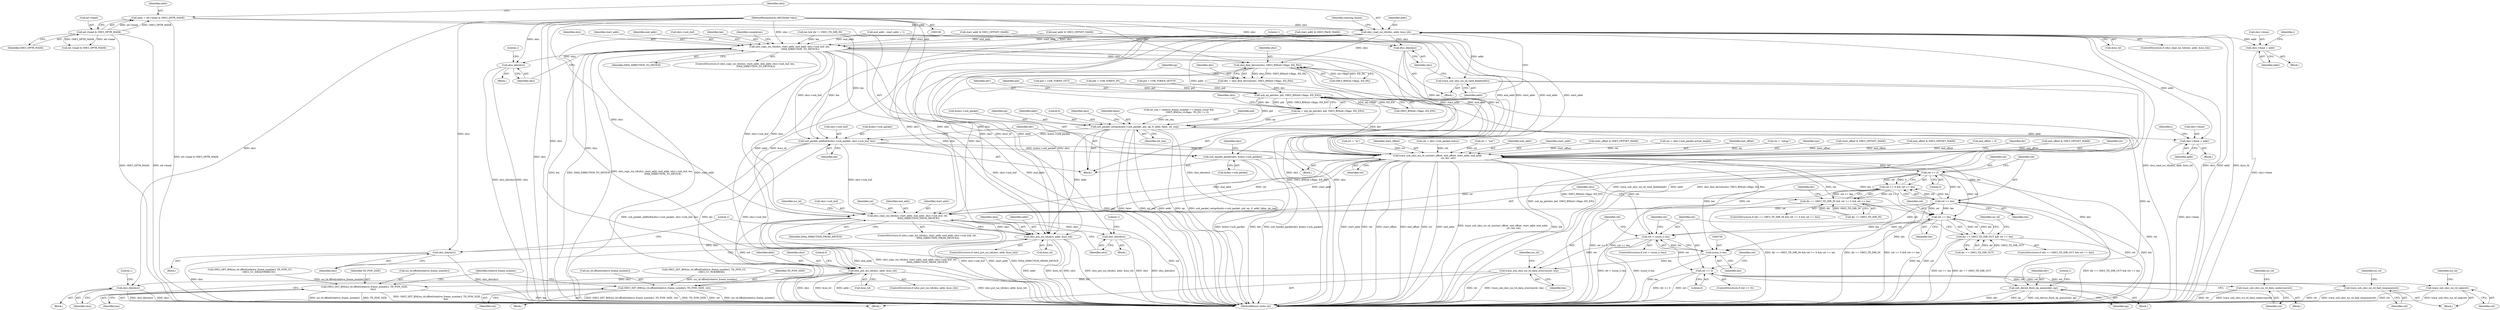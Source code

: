 digraph "0_qemu_26f670a244982335cc08943fb1ec099a2c81e42d@API" {
"1000146" [label="(Call,ohci_read_iso_td(ohci, addr, &iso_td))"];
"1000107" [label="(MethodParameterIn,OHCIState *ohci)"];
"1000138" [label="(Call,addr = ed->head & OHCI_DPTR_MASK)"];
"1000140" [label="(Call,ed->head & OHCI_DPTR_MASK)"];
"1000152" [label="(Call,trace_usb_ohci_iso_td_read_failed(addr))"];
"1000154" [label="(Call,ohci_die(ohci))"];
"1000294" [label="(Call,ohci->done = addr)"];
"1000318" [label="(Call,ohci_put_iso_td(ohci, addr, &iso_td))"];
"1000324" [label="(Call,ohci_die(ohci))"];
"1000559" [label="(Call,ohci_copy_iso_td(ohci, start_addr, end_addr, ohci->usb_buf, len,\n                             DMA_DIRECTION_TO_DEVICE))"];
"1000569" [label="(Call,ohci_die(ohci))"];
"1000593" [label="(Call,ohci_find_device(ohci, OHCI_BM(ed->flags, ED_FA)))"];
"1000591" [label="(Call,dev = ohci_find_device(ohci, OHCI_BM(ed->flags, ED_FA)))"];
"1000602" [label="(Call,usb_ep_get(dev, pid, OHCI_BM(ed->flags, ED_EN)))"];
"1000600" [label="(Call,ep = usb_ep_get(dev, pid, OHCI_BM(ed->flags, ED_EN)))"];
"1000610" [label="(Call,usb_packet_setup(&ohci->usb_packet, pid, ep, 0, addr, false, int_req))"];
"1000621" [label="(Call,usb_packet_addbuf(&ohci->usb_packet, ohci->usb_buf, len))"];
"1000630" [label="(Call,usb_handle_packet(dev, &ohci->usb_packet))"];
"1000645" [label="(Call,usb_device_flush_ep_queue(dev, ep))"];
"1000675" [label="(Call,trace_usb_ohci_iso_td_so(start_offset, end_offset, start_addr, end_addr,\n                             str, len, ret))"];
"1000689" [label="(Call,ret >= 0)"];
"1000688" [label="(Call,ret >= 0 && ret <= len)"];
"1000684" [label="(Call,dir == OHCI_TD_DIR_IN && ret >= 0 && ret <= len)"];
"1000692" [label="(Call,ret <= len)"];
"1000697" [label="(Call,ohci_copy_iso_td(ohci, start_addr, end_addr, ohci->usb_buf, ret,\n                             DMA_DIRECTION_FROM_DEVICE))"];
"1000707" [label="(Call,ohci_die(ohci))"];
"1000719" [label="(Call,OHCI_SET_BM(iso_td.offset[relative_frame_number], TD_PSW_SIZE, ret))"];
"1000910" [label="(Call,ohci_put_iso_td(ohci, addr, &iso_td))"];
"1000916" [label="(Call,ohci_die(ohci))"];
"1000733" [label="(Call,ret == len)"];
"1000729" [label="(Call,dir == OHCI_TD_DIR_OUT && ret == len)"];
"1000756" [label="(Call,ret > (ssize_t) len)"];
"1000762" [label="(Call,trace_usb_ohci_iso_td_data_overrun(ret, len))"];
"1000773" [label="(Call,OHCI_SET_BM(iso_td.offset[relative_frame_number], TD_PSW_SIZE,\n                        len))"];
"1000783" [label="(Call,ret >= 0)"];
"1000787" [label="(Call,trace_usb_ohci_iso_td_data_underrun(ret))"];
"1000823" [label="(Call,trace_usb_ohci_iso_td_nak(ret))"];
"1000843" [label="(Call,trace_usb_ohci_iso_td_bad_response(ret))"];
"1000758" [label="(Call,(ssize_t) len)"];
"1000886" [label="(Call,ohci->done = addr)"];
"1000694" [label="(Identifier,len)"];
"1000704" [label="(Identifier,ret)"];
"1000773" [label="(Call,OHCI_SET_BM(iso_td.offset[relative_frame_number], TD_PSW_SIZE,\n                        len))"];
"1000913" [label="(Call,&iso_td)"];
"1000858" [label="(Block,)"];
"1000705" [label="(Identifier,DMA_DIRECTION_FROM_DEVICE)"];
"1000856" [label="(Identifier,relative_frame_number)"];
"1000631" [label="(Identifier,dev)"];
"1000325" [label="(Identifier,ohci)"];
"1000524" [label="(Call,start_addr & OHCI_PAGE_MASK)"];
"1000298" [label="(Identifier,addr)"];
"1000646" [label="(Identifier,dev)"];
"1000756" [label="(Call,ret > (ssize_t) len)"];
"1000630" [label="(Call,usb_handle_packet(dev, &ohci->usb_packet))"];
"1000615" [label="(Identifier,pid)"];
"1000729" [label="(Call,dir == OHCI_TD_DIR_OUT && ret == len)"];
"1000578" [label="(Call,int_req = relative_frame_number == frame_count &&\n                       OHCI_BM(iso_td.flags, TD_DI) == 0)"];
"1000263" [label="(Block,)"];
"1000324" [label="(Call,ohci_die(ohci))"];
"1000611" [label="(Call,&ohci->usb_packet)"];
"1000911" [label="(Identifier,ohci)"];
"1000678" [label="(Identifier,start_addr)"];
"1000155" [label="(Identifier,ohci)"];
"1000758" [label="(Call,(ssize_t) len)"];
"1000734" [label="(Identifier,ret)"];
"1000645" [label="(Call,usb_device_flush_ep_queue(dev, ep))"];
"1000757" [label="(Identifier,ret)"];
"1000916" [label="(Call,ohci_die(ohci))"];
"1000755" [label="(ControlStructure,if (ret > (ssize_t) len))"];
"1000575" [label="(Identifier,completion)"];
"1000786" [label="(Block,)"];
"1000458" [label="(Call,start_offset & OHCI_OFFSET_MASK)"];
"1000659" [label="(Call,ret = ohci->usb_packet.actual_length)"];
"1000107" [label="(MethodParameterIn,OHCIState *ohci)"];
"1000677" [label="(Identifier,end_offset)"];
"1000700" [label="(Identifier,end_addr)"];
"1000697" [label="(Call,ohci_copy_iso_td(ohci, start_addr, end_addr, ohci->usb_buf, ret,\n                             DMA_DIRECTION_FROM_DEVICE))"];
"1000138" [label="(Call,addr = ed->head & OHCI_DPTR_MASK)"];
"1000787" [label="(Call,trace_usb_ohci_iso_td_data_underrun(ret))"];
"1000761" [label="(Block,)"];
"1000843" [label="(Call,trace_usb_ohci_iso_td_bad_response(ret))"];
"1000148" [label="(Identifier,addr)"];
"1000154" [label="(Call,ohci_die(ohci))"];
"1000567" [label="(Identifier,DMA_DIRECTION_TO_DEVICE)"];
"1000601" [label="(Identifier,ep)"];
"1000151" [label="(Block,)"];
"1000912" [label="(Identifier,addr)"];
"1000357" [label="(Call,str = \"setup\")"];
"1000604" [label="(Identifier,pid)"];
"1000788" [label="(Identifier,ret)"];
"1000675" [label="(Call,trace_usb_ohci_iso_td_so(start_offset, end_offset, start_addr, end_addr,\n                             str, len, ret))"];
"1000725" [label="(Identifier,TD_PSW_SIZE)"];
"1000690" [label="(Identifier,ret)"];
"1000149" [label="(Call,&iso_td)"];
"1000534" [label="(Call,end_addr & OHCI_OFFSET_MASK)"];
"1000691" [label="(Literal,0)"];
"1000801" [label="(Block,)"];
"1000731" [label="(Identifier,dir)"];
"1000699" [label="(Identifier,start_addr)"];
"1000784" [label="(Identifier,ret)"];
"1000760" [label="(Identifier,len)"];
"1000317" [label="(ControlStructure,if (ohci_put_iso_td(ohci, addr, &iso_td)))"];
"1000559" [label="(Call,ohci_copy_iso_td(ohci, start_addr, end_addr, ohci->usb_buf, len,\n                             DMA_DIRECTION_TO_DEVICE))"];
"1000720" [label="(Call,iso_td.offset[relative_frame_number])"];
"1000294" [label="(Call,ohci->done = addr)"];
"1000696" [label="(ControlStructure,if (ohci_copy_iso_td(ohci, start_addr, end_addr, ohci->usb_buf, ret,\n                             DMA_DIRECTION_FROM_DEVICE)))"];
"1000681" [label="(Identifier,len)"];
"1000768" [label="(Identifier,iso_td)"];
"1000568" [label="(Block,)"];
"1000728" [label="(ControlStructure,if (dir == OHCI_TD_DIR_OUT && ret == len))"];
"1000689" [label="(Call,ret >= 0)"];
"1000110" [label="(Block,)"];
"1000352" [label="(Call,pid = USB_TOKEN_OUT)"];
"1000471" [label="(Call,start_offset & OHCI_OFFSET_MASK)"];
"1000499" [label="(Call,end_offset & OHCI_OFFSET_MASK)"];
"1000133" [label="(Call,end_offset = 0)"];
"1000823" [label="(Call,trace_usb_ohci_iso_td_nak(ret))"];
"1000318" [label="(Call,ohci_put_iso_td(ohci, addr, &iso_td))"];
"1000626" [label="(Call,ohci->usb_buf)"];
"1000714" [label="(Identifier,iso_td)"];
"1000649" [label="(Literal,1)"];
"1000726" [label="(Identifier,ret)"];
"1000890" [label="(Identifier,addr)"];
"1000686" [label="(Identifier,dir)"];
"1000774" [label="(Call,iso_td.offset[relative_frame_number])"];
"1000682" [label="(Identifier,ret)"];
"1000572" [label="(Literal,1)"];
"1000684" [label="(Call,dir == OHCI_TD_DIR_IN && ret >= 0 && ret <= len)"];
"1000688" [label="(Call,ret >= 0 && ret <= len)"];
"1000594" [label="(Identifier,ohci)"];
"1000512" [label="(Call,end_offset & OHCI_OFFSET_MASK)"];
"1000698" [label="(Identifier,ohci)"];
"1000552" [label="(Call,len && dir != OHCI_TD_DIR_IN)"];
"1000323" [label="(Block,)"];
"1000719" [label="(Call,OHCI_SET_BM(iso_td.offset[relative_frame_number], TD_PSW_SIZE, ret))"];
"1000295" [label="(Call,ohci->done)"];
"1000683" [label="(ControlStructure,if (dir == OHCI_TD_DIR_IN && ret >= 0 && ret <= len))"];
"1000707" [label="(Call,ohci_die(ohci))"];
"1000300" [label="(Identifier,i)"];
"1000701" [label="(Call,ohci->usb_buf)"];
"1000320" [label="(Identifier,addr)"];
"1000591" [label="(Call,dev = ohci_find_device(ohci, OHCI_BM(ed->flags, ED_FA)))"];
"1000692" [label="(Call,ret <= len)"];
"1000159" [label="(Identifier,starting_frame)"];
"1000558" [label="(ControlStructure,if (ohci_copy_iso_td(ohci, start_addr, end_addr, ohci->usb_buf, len,\n                             DMA_DIRECTION_TO_DEVICE)))"];
"1000605" [label="(Call,OHCI_BM(ed->flags, ED_EN))"];
"1000616" [label="(Identifier,ep)"];
"1000629" [label="(Identifier,len)"];
"1000824" [label="(Identifier,ret)"];
"1000618" [label="(Identifier,addr)"];
"1000576" [label="(Block,)"];
"1000144" [label="(Identifier,OHCI_DPTR_MASK)"];
"1000710" [label="(Literal,1)"];
"1000735" [label="(Identifier,len)"];
"1000147" [label="(Identifier,ohci)"];
"1000141" [label="(Call,ed->head)"];
"1000595" [label="(Call,OHCI_BM(ed->flags, ED_FA))"];
"1000617" [label="(Literal,0)"];
"1000539" [label="(Call,start_addr & OHCI_OFFSET_MASK)"];
"1000569" [label="(Call,ohci_die(ohci))"];
"1000740" [label="(Identifier,iso_td)"];
"1000560" [label="(Identifier,ohci)"];
"1000344" [label="(Call,pid = USB_TOKEN_IN)"];
"1000152" [label="(Call,trace_usb_ohci_iso_td_read_failed(addr))"];
"1000319" [label="(Identifier,ohci)"];
"1000327" [label="(Literal,1)"];
"1000592" [label="(Identifier,dev)"];
"1000792" [label="(Identifier,iso_td)"];
"1000610" [label="(Call,usb_packet_setup(&ohci->usb_packet, pid, ep, 0, addr, false, int_req))"];
"1000765" [label="(Call,OHCI_SET_BM(iso_td.offset[relative_frame_number], TD_PSW_CC,\n                        OHCI_CC_DATAOVERRUN))"];
"1000848" [label="(Identifier,iso_td)"];
"1000733" [label="(Call,ret == len)"];
"1000561" [label="(Identifier,start_addr)"];
"1000360" [label="(Call,pid = USB_TOKEN_SETUP)"];
"1000644" [label="(Block,)"];
"1000708" [label="(Identifier,ohci)"];
"1000782" [label="(ControlStructure,if (ret >= 0))"];
"1000140" [label="(Call,ed->head & OHCI_DPTR_MASK)"];
"1000153" [label="(Identifier,addr)"];
"1000624" [label="(Identifier,ohci)"];
"1000622" [label="(Call,&ohci->usb_packet)"];
"1000145" [label="(ControlStructure,if (ohci_read_iso_td(ohci, addr, &iso_td)))"];
"1000762" [label="(Call,trace_usb_ohci_iso_td_data_overrun(ret, len))"];
"1000711" [label="(Call,OHCI_SET_BM(iso_td.offset[relative_frame_number], TD_PSW_CC,\n                    OHCI_CC_NOERROR))"];
"1000603" [label="(Identifier,dev)"];
"1000680" [label="(Identifier,str)"];
"1000341" [label="(Call,str = \"in\")"];
"1000886" [label="(Call,ohci->done = addr)"];
"1000676" [label="(Identifier,start_offset)"];
"1000685" [label="(Call,dir == OHCI_TD_DIR_IN)"];
"1000139" [label="(Identifier,addr)"];
"1000321" [label="(Call,&iso_td)"];
"1000562" [label="(Identifier,end_addr)"];
"1000764" [label="(Identifier,len)"];
"1000668" [label="(Call,ret = ohci->usb_packet.status)"];
"1000693" [label="(Identifier,ret)"];
"1000915" [label="(Block,)"];
"1000563" [label="(Call,ohci->usb_buf)"];
"1000349" [label="(Call,str = \"out\")"];
"1000546" [label="(Call,end_addr - start_addr + 1)"];
"1000619" [label="(Identifier,false)"];
"1000695" [label="(Block,)"];
"1000919" [label="(Literal,1)"];
"1000613" [label="(Identifier,ohci)"];
"1000910" [label="(Call,ohci_put_iso_td(ohci, addr, &iso_td))"];
"1000800" [label="(Identifier,ret)"];
"1000706" [label="(Block,)"];
"1000730" [label="(Call,dir == OHCI_TD_DIR_OUT)"];
"1000157" [label="(Literal,1)"];
"1000180" [label="(Call,ed->head & OHCI_DPTR_MASK)"];
"1000780" [label="(Identifier,len)"];
"1000887" [label="(Call,ohci->done)"];
"1000566" [label="(Identifier,len)"];
"1000917" [label="(Identifier,ohci)"];
"1000620" [label="(Identifier,int_req)"];
"1000602" [label="(Call,usb_ep_get(dev, pid, OHCI_BM(ed->flags, ED_EN)))"];
"1000593" [label="(Call,ohci_find_device(ohci, OHCI_BM(ed->flags, ED_FA)))"];
"1000785" [label="(Literal,0)"];
"1000570" [label="(Identifier,ohci)"];
"1000763" [label="(Identifier,ret)"];
"1000779" [label="(Identifier,TD_PSW_SIZE)"];
"1000844" [label="(Identifier,ret)"];
"1000632" [label="(Call,&ohci->usb_packet)"];
"1000920" [label="(MethodReturn,static int)"];
"1000621" [label="(Call,usb_packet_addbuf(&ohci->usb_packet, ohci->usb_buf, len))"];
"1000892" [label="(Identifier,i)"];
"1000647" [label="(Identifier,ep)"];
"1000783" [label="(Call,ret >= 0)"];
"1000329" [label="(Literal,0)"];
"1000909" [label="(ControlStructure,if (ohci_put_iso_td(ohci, addr, &iso_td)))"];
"1000828" [label="(Identifier,iso_td)"];
"1000640" [label="(Identifier,ohci)"];
"1000146" [label="(Call,ohci_read_iso_td(ohci, addr, &iso_td))"];
"1000600" [label="(Call,ep = usb_ep_get(dev, pid, OHCI_BM(ed->flags, ED_EN)))"];
"1000679" [label="(Identifier,end_addr)"];
"1000146" -> "1000145"  [label="AST: "];
"1000146" -> "1000149"  [label="CFG: "];
"1000147" -> "1000146"  [label="AST: "];
"1000148" -> "1000146"  [label="AST: "];
"1000149" -> "1000146"  [label="AST: "];
"1000153" -> "1000146"  [label="CFG: "];
"1000159" -> "1000146"  [label="CFG: "];
"1000146" -> "1000920"  [label="DDG: addr"];
"1000146" -> "1000920"  [label="DDG: &iso_td"];
"1000146" -> "1000920"  [label="DDG: ohci_read_iso_td(ohci, addr, &iso_td)"];
"1000146" -> "1000920"  [label="DDG: ohci"];
"1000107" -> "1000146"  [label="DDG: ohci"];
"1000138" -> "1000146"  [label="DDG: addr"];
"1000146" -> "1000152"  [label="DDG: addr"];
"1000146" -> "1000154"  [label="DDG: ohci"];
"1000146" -> "1000294"  [label="DDG: addr"];
"1000146" -> "1000318"  [label="DDG: ohci"];
"1000146" -> "1000318"  [label="DDG: addr"];
"1000146" -> "1000318"  [label="DDG: &iso_td"];
"1000146" -> "1000559"  [label="DDG: ohci"];
"1000146" -> "1000593"  [label="DDG: ohci"];
"1000146" -> "1000610"  [label="DDG: addr"];
"1000146" -> "1000697"  [label="DDG: ohci"];
"1000146" -> "1000886"  [label="DDG: addr"];
"1000146" -> "1000910"  [label="DDG: ohci"];
"1000146" -> "1000910"  [label="DDG: addr"];
"1000146" -> "1000910"  [label="DDG: &iso_td"];
"1000107" -> "1000106"  [label="AST: "];
"1000107" -> "1000920"  [label="DDG: ohci"];
"1000107" -> "1000154"  [label="DDG: ohci"];
"1000107" -> "1000318"  [label="DDG: ohci"];
"1000107" -> "1000324"  [label="DDG: ohci"];
"1000107" -> "1000559"  [label="DDG: ohci"];
"1000107" -> "1000569"  [label="DDG: ohci"];
"1000107" -> "1000593"  [label="DDG: ohci"];
"1000107" -> "1000697"  [label="DDG: ohci"];
"1000107" -> "1000707"  [label="DDG: ohci"];
"1000107" -> "1000910"  [label="DDG: ohci"];
"1000107" -> "1000916"  [label="DDG: ohci"];
"1000138" -> "1000110"  [label="AST: "];
"1000138" -> "1000140"  [label="CFG: "];
"1000139" -> "1000138"  [label="AST: "];
"1000140" -> "1000138"  [label="AST: "];
"1000147" -> "1000138"  [label="CFG: "];
"1000138" -> "1000920"  [label="DDG: ed->head & OHCI_DPTR_MASK"];
"1000140" -> "1000138"  [label="DDG: ed->head"];
"1000140" -> "1000138"  [label="DDG: OHCI_DPTR_MASK"];
"1000140" -> "1000144"  [label="CFG: "];
"1000141" -> "1000140"  [label="AST: "];
"1000144" -> "1000140"  [label="AST: "];
"1000140" -> "1000920"  [label="DDG: ed->head"];
"1000140" -> "1000920"  [label="DDG: OHCI_DPTR_MASK"];
"1000140" -> "1000180"  [label="DDG: ed->head"];
"1000140" -> "1000180"  [label="DDG: OHCI_DPTR_MASK"];
"1000152" -> "1000151"  [label="AST: "];
"1000152" -> "1000153"  [label="CFG: "];
"1000153" -> "1000152"  [label="AST: "];
"1000155" -> "1000152"  [label="CFG: "];
"1000152" -> "1000920"  [label="DDG: trace_usb_ohci_iso_td_read_failed(addr)"];
"1000152" -> "1000920"  [label="DDG: addr"];
"1000154" -> "1000151"  [label="AST: "];
"1000154" -> "1000155"  [label="CFG: "];
"1000155" -> "1000154"  [label="AST: "];
"1000157" -> "1000154"  [label="CFG: "];
"1000154" -> "1000920"  [label="DDG: ohci"];
"1000154" -> "1000920"  [label="DDG: ohci_die(ohci)"];
"1000294" -> "1000263"  [label="AST: "];
"1000294" -> "1000298"  [label="CFG: "];
"1000295" -> "1000294"  [label="AST: "];
"1000298" -> "1000294"  [label="AST: "];
"1000300" -> "1000294"  [label="CFG: "];
"1000294" -> "1000920"  [label="DDG: ohci->done"];
"1000318" -> "1000317"  [label="AST: "];
"1000318" -> "1000321"  [label="CFG: "];
"1000319" -> "1000318"  [label="AST: "];
"1000320" -> "1000318"  [label="AST: "];
"1000321" -> "1000318"  [label="AST: "];
"1000325" -> "1000318"  [label="CFG: "];
"1000329" -> "1000318"  [label="CFG: "];
"1000318" -> "1000920"  [label="DDG: ohci_put_iso_td(ohci, addr, &iso_td)"];
"1000318" -> "1000920"  [label="DDG: ohci"];
"1000318" -> "1000920"  [label="DDG: &iso_td"];
"1000318" -> "1000920"  [label="DDG: addr"];
"1000318" -> "1000324"  [label="DDG: ohci"];
"1000324" -> "1000323"  [label="AST: "];
"1000324" -> "1000325"  [label="CFG: "];
"1000325" -> "1000324"  [label="AST: "];
"1000327" -> "1000324"  [label="CFG: "];
"1000324" -> "1000920"  [label="DDG: ohci_die(ohci)"];
"1000324" -> "1000920"  [label="DDG: ohci"];
"1000559" -> "1000558"  [label="AST: "];
"1000559" -> "1000567"  [label="CFG: "];
"1000560" -> "1000559"  [label="AST: "];
"1000561" -> "1000559"  [label="AST: "];
"1000562" -> "1000559"  [label="AST: "];
"1000563" -> "1000559"  [label="AST: "];
"1000566" -> "1000559"  [label="AST: "];
"1000567" -> "1000559"  [label="AST: "];
"1000570" -> "1000559"  [label="CFG: "];
"1000575" -> "1000559"  [label="CFG: "];
"1000559" -> "1000920"  [label="DDG: ohci->usb_buf"];
"1000559" -> "1000920"  [label="DDG: end_addr"];
"1000559" -> "1000920"  [label="DDG: len"];
"1000559" -> "1000920"  [label="DDG: DMA_DIRECTION_TO_DEVICE"];
"1000559" -> "1000920"  [label="DDG: ohci_copy_iso_td(ohci, start_addr, end_addr, ohci->usb_buf, len,\n                             DMA_DIRECTION_TO_DEVICE)"];
"1000559" -> "1000920"  [label="DDG: start_addr"];
"1000539" -> "1000559"  [label="DDG: start_addr"];
"1000524" -> "1000559"  [label="DDG: start_addr"];
"1000546" -> "1000559"  [label="DDG: end_addr"];
"1000534" -> "1000559"  [label="DDG: end_addr"];
"1000552" -> "1000559"  [label="DDG: len"];
"1000559" -> "1000569"  [label="DDG: ohci"];
"1000559" -> "1000593"  [label="DDG: ohci"];
"1000559" -> "1000621"  [label="DDG: ohci->usb_buf"];
"1000559" -> "1000621"  [label="DDG: len"];
"1000559" -> "1000675"  [label="DDG: start_addr"];
"1000559" -> "1000675"  [label="DDG: end_addr"];
"1000559" -> "1000675"  [label="DDG: len"];
"1000559" -> "1000697"  [label="DDG: ohci"];
"1000559" -> "1000697"  [label="DDG: ohci->usb_buf"];
"1000559" -> "1000910"  [label="DDG: ohci"];
"1000569" -> "1000568"  [label="AST: "];
"1000569" -> "1000570"  [label="CFG: "];
"1000570" -> "1000569"  [label="AST: "];
"1000572" -> "1000569"  [label="CFG: "];
"1000569" -> "1000920"  [label="DDG: ohci_die(ohci)"];
"1000569" -> "1000920"  [label="DDG: ohci"];
"1000593" -> "1000591"  [label="AST: "];
"1000593" -> "1000595"  [label="CFG: "];
"1000594" -> "1000593"  [label="AST: "];
"1000595" -> "1000593"  [label="AST: "];
"1000591" -> "1000593"  [label="CFG: "];
"1000593" -> "1000920"  [label="DDG: OHCI_BM(ed->flags, ED_FA)"];
"1000593" -> "1000920"  [label="DDG: ohci"];
"1000593" -> "1000591"  [label="DDG: ohci"];
"1000593" -> "1000591"  [label="DDG: OHCI_BM(ed->flags, ED_FA)"];
"1000595" -> "1000593"  [label="DDG: ed->flags"];
"1000595" -> "1000593"  [label="DDG: ED_FA"];
"1000593" -> "1000697"  [label="DDG: ohci"];
"1000593" -> "1000910"  [label="DDG: ohci"];
"1000591" -> "1000576"  [label="AST: "];
"1000592" -> "1000591"  [label="AST: "];
"1000601" -> "1000591"  [label="CFG: "];
"1000591" -> "1000920"  [label="DDG: ohci_find_device(ohci, OHCI_BM(ed->flags, ED_FA))"];
"1000591" -> "1000602"  [label="DDG: dev"];
"1000602" -> "1000600"  [label="AST: "];
"1000602" -> "1000605"  [label="CFG: "];
"1000603" -> "1000602"  [label="AST: "];
"1000604" -> "1000602"  [label="AST: "];
"1000605" -> "1000602"  [label="AST: "];
"1000600" -> "1000602"  [label="CFG: "];
"1000602" -> "1000920"  [label="DDG: OHCI_BM(ed->flags, ED_EN)"];
"1000602" -> "1000600"  [label="DDG: dev"];
"1000602" -> "1000600"  [label="DDG: pid"];
"1000602" -> "1000600"  [label="DDG: OHCI_BM(ed->flags, ED_EN)"];
"1000360" -> "1000602"  [label="DDG: pid"];
"1000352" -> "1000602"  [label="DDG: pid"];
"1000344" -> "1000602"  [label="DDG: pid"];
"1000605" -> "1000602"  [label="DDG: ed->flags"];
"1000605" -> "1000602"  [label="DDG: ED_EN"];
"1000602" -> "1000610"  [label="DDG: pid"];
"1000602" -> "1000630"  [label="DDG: dev"];
"1000600" -> "1000576"  [label="AST: "];
"1000601" -> "1000600"  [label="AST: "];
"1000613" -> "1000600"  [label="CFG: "];
"1000600" -> "1000920"  [label="DDG: usb_ep_get(dev, pid, OHCI_BM(ed->flags, ED_EN))"];
"1000600" -> "1000610"  [label="DDG: ep"];
"1000610" -> "1000576"  [label="AST: "];
"1000610" -> "1000620"  [label="CFG: "];
"1000611" -> "1000610"  [label="AST: "];
"1000615" -> "1000610"  [label="AST: "];
"1000616" -> "1000610"  [label="AST: "];
"1000617" -> "1000610"  [label="AST: "];
"1000618" -> "1000610"  [label="AST: "];
"1000619" -> "1000610"  [label="AST: "];
"1000620" -> "1000610"  [label="AST: "];
"1000624" -> "1000610"  [label="CFG: "];
"1000610" -> "1000920"  [label="DDG: addr"];
"1000610" -> "1000920"  [label="DDG: ep"];
"1000610" -> "1000920"  [label="DDG: usb_packet_setup(&ohci->usb_packet, pid, ep, 0, addr, false, int_req)"];
"1000610" -> "1000920"  [label="DDG: pid"];
"1000610" -> "1000920"  [label="DDG: false"];
"1000610" -> "1000920"  [label="DDG: int_req"];
"1000578" -> "1000610"  [label="DDG: int_req"];
"1000610" -> "1000621"  [label="DDG: &ohci->usb_packet"];
"1000610" -> "1000645"  [label="DDG: ep"];
"1000610" -> "1000886"  [label="DDG: addr"];
"1000610" -> "1000910"  [label="DDG: addr"];
"1000621" -> "1000576"  [label="AST: "];
"1000621" -> "1000629"  [label="CFG: "];
"1000622" -> "1000621"  [label="AST: "];
"1000626" -> "1000621"  [label="AST: "];
"1000629" -> "1000621"  [label="AST: "];
"1000631" -> "1000621"  [label="CFG: "];
"1000621" -> "1000920"  [label="DDG: len"];
"1000621" -> "1000920"  [label="DDG: ohci->usb_buf"];
"1000621" -> "1000920"  [label="DDG: usb_packet_addbuf(&ohci->usb_packet, ohci->usb_buf, len)"];
"1000552" -> "1000621"  [label="DDG: len"];
"1000621" -> "1000630"  [label="DDG: &ohci->usb_packet"];
"1000621" -> "1000675"  [label="DDG: len"];
"1000621" -> "1000697"  [label="DDG: ohci->usb_buf"];
"1000630" -> "1000576"  [label="AST: "];
"1000630" -> "1000632"  [label="CFG: "];
"1000631" -> "1000630"  [label="AST: "];
"1000632" -> "1000630"  [label="AST: "];
"1000640" -> "1000630"  [label="CFG: "];
"1000630" -> "1000920"  [label="DDG: usb_handle_packet(dev, &ohci->usb_packet)"];
"1000630" -> "1000920"  [label="DDG: &ohci->usb_packet"];
"1000630" -> "1000920"  [label="DDG: dev"];
"1000630" -> "1000645"  [label="DDG: dev"];
"1000645" -> "1000644"  [label="AST: "];
"1000645" -> "1000647"  [label="CFG: "];
"1000646" -> "1000645"  [label="AST: "];
"1000647" -> "1000645"  [label="AST: "];
"1000649" -> "1000645"  [label="CFG: "];
"1000645" -> "1000920"  [label="DDG: dev"];
"1000645" -> "1000920"  [label="DDG: ep"];
"1000645" -> "1000920"  [label="DDG: usb_device_flush_ep_queue(dev, ep)"];
"1000675" -> "1000110"  [label="AST: "];
"1000675" -> "1000682"  [label="CFG: "];
"1000676" -> "1000675"  [label="AST: "];
"1000677" -> "1000675"  [label="AST: "];
"1000678" -> "1000675"  [label="AST: "];
"1000679" -> "1000675"  [label="AST: "];
"1000680" -> "1000675"  [label="AST: "];
"1000681" -> "1000675"  [label="AST: "];
"1000682" -> "1000675"  [label="AST: "];
"1000686" -> "1000675"  [label="CFG: "];
"1000675" -> "1000920"  [label="DDG: len"];
"1000675" -> "1000920"  [label="DDG: ret"];
"1000675" -> "1000920"  [label="DDG: start_addr"];
"1000675" -> "1000920"  [label="DDG: start_offset"];
"1000675" -> "1000920"  [label="DDG: end_offset"];
"1000675" -> "1000920"  [label="DDG: str"];
"1000675" -> "1000920"  [label="DDG: end_addr"];
"1000675" -> "1000920"  [label="DDG: trace_usb_ohci_iso_td_so(start_offset, end_offset, start_addr, end_addr,\n                             str, len, ret)"];
"1000458" -> "1000675"  [label="DDG: start_offset"];
"1000471" -> "1000675"  [label="DDG: start_offset"];
"1000512" -> "1000675"  [label="DDG: end_offset"];
"1000133" -> "1000675"  [label="DDG: end_offset"];
"1000499" -> "1000675"  [label="DDG: end_offset"];
"1000539" -> "1000675"  [label="DDG: start_addr"];
"1000524" -> "1000675"  [label="DDG: start_addr"];
"1000546" -> "1000675"  [label="DDG: end_addr"];
"1000534" -> "1000675"  [label="DDG: end_addr"];
"1000357" -> "1000675"  [label="DDG: str"];
"1000341" -> "1000675"  [label="DDG: str"];
"1000349" -> "1000675"  [label="DDG: str"];
"1000552" -> "1000675"  [label="DDG: len"];
"1000659" -> "1000675"  [label="DDG: ret"];
"1000668" -> "1000675"  [label="DDG: ret"];
"1000675" -> "1000689"  [label="DDG: ret"];
"1000675" -> "1000692"  [label="DDG: len"];
"1000675" -> "1000697"  [label="DDG: start_addr"];
"1000675" -> "1000697"  [label="DDG: end_addr"];
"1000675" -> "1000697"  [label="DDG: ret"];
"1000675" -> "1000733"  [label="DDG: ret"];
"1000675" -> "1000733"  [label="DDG: len"];
"1000675" -> "1000756"  [label="DDG: ret"];
"1000675" -> "1000758"  [label="DDG: len"];
"1000689" -> "1000688"  [label="AST: "];
"1000689" -> "1000691"  [label="CFG: "];
"1000690" -> "1000689"  [label="AST: "];
"1000691" -> "1000689"  [label="AST: "];
"1000693" -> "1000689"  [label="CFG: "];
"1000688" -> "1000689"  [label="CFG: "];
"1000689" -> "1000920"  [label="DDG: ret"];
"1000689" -> "1000688"  [label="DDG: ret"];
"1000689" -> "1000688"  [label="DDG: 0"];
"1000689" -> "1000692"  [label="DDG: ret"];
"1000689" -> "1000697"  [label="DDG: ret"];
"1000689" -> "1000733"  [label="DDG: ret"];
"1000689" -> "1000756"  [label="DDG: ret"];
"1000688" -> "1000684"  [label="AST: "];
"1000688" -> "1000692"  [label="CFG: "];
"1000692" -> "1000688"  [label="AST: "];
"1000684" -> "1000688"  [label="CFG: "];
"1000688" -> "1000920"  [label="DDG: ret >= 0"];
"1000688" -> "1000920"  [label="DDG: ret <= len"];
"1000688" -> "1000684"  [label="DDG: ret >= 0"];
"1000688" -> "1000684"  [label="DDG: ret <= len"];
"1000692" -> "1000688"  [label="DDG: ret"];
"1000692" -> "1000688"  [label="DDG: len"];
"1000684" -> "1000683"  [label="AST: "];
"1000684" -> "1000685"  [label="CFG: "];
"1000685" -> "1000684"  [label="AST: "];
"1000698" -> "1000684"  [label="CFG: "];
"1000731" -> "1000684"  [label="CFG: "];
"1000684" -> "1000920"  [label="DDG: dir == OHCI_TD_DIR_IN && ret >= 0 && ret <= len"];
"1000684" -> "1000920"  [label="DDG: dir == OHCI_TD_DIR_IN"];
"1000684" -> "1000920"  [label="DDG: ret >= 0 && ret <= len"];
"1000685" -> "1000684"  [label="DDG: dir"];
"1000685" -> "1000684"  [label="DDG: OHCI_TD_DIR_IN"];
"1000692" -> "1000694"  [label="CFG: "];
"1000693" -> "1000692"  [label="AST: "];
"1000694" -> "1000692"  [label="AST: "];
"1000692" -> "1000920"  [label="DDG: ret"];
"1000692" -> "1000920"  [label="DDG: len"];
"1000692" -> "1000697"  [label="DDG: ret"];
"1000692" -> "1000733"  [label="DDG: ret"];
"1000692" -> "1000733"  [label="DDG: len"];
"1000692" -> "1000756"  [label="DDG: ret"];
"1000692" -> "1000758"  [label="DDG: len"];
"1000697" -> "1000696"  [label="AST: "];
"1000697" -> "1000705"  [label="CFG: "];
"1000698" -> "1000697"  [label="AST: "];
"1000699" -> "1000697"  [label="AST: "];
"1000700" -> "1000697"  [label="AST: "];
"1000701" -> "1000697"  [label="AST: "];
"1000704" -> "1000697"  [label="AST: "];
"1000705" -> "1000697"  [label="AST: "];
"1000708" -> "1000697"  [label="CFG: "];
"1000714" -> "1000697"  [label="CFG: "];
"1000697" -> "1000920"  [label="DDG: end_addr"];
"1000697" -> "1000920"  [label="DDG: ohci_copy_iso_td(ohci, start_addr, end_addr, ohci->usb_buf, ret,\n                             DMA_DIRECTION_FROM_DEVICE)"];
"1000697" -> "1000920"  [label="DDG: ohci->usb_buf"];
"1000697" -> "1000920"  [label="DDG: start_addr"];
"1000697" -> "1000920"  [label="DDG: DMA_DIRECTION_FROM_DEVICE"];
"1000697" -> "1000920"  [label="DDG: ret"];
"1000697" -> "1000707"  [label="DDG: ohci"];
"1000697" -> "1000719"  [label="DDG: ret"];
"1000697" -> "1000910"  [label="DDG: ohci"];
"1000707" -> "1000706"  [label="AST: "];
"1000707" -> "1000708"  [label="CFG: "];
"1000708" -> "1000707"  [label="AST: "];
"1000710" -> "1000707"  [label="CFG: "];
"1000707" -> "1000920"  [label="DDG: ohci"];
"1000707" -> "1000920"  [label="DDG: ohci_die(ohci)"];
"1000719" -> "1000695"  [label="AST: "];
"1000719" -> "1000726"  [label="CFG: "];
"1000720" -> "1000719"  [label="AST: "];
"1000725" -> "1000719"  [label="AST: "];
"1000726" -> "1000719"  [label="AST: "];
"1000856" -> "1000719"  [label="CFG: "];
"1000719" -> "1000920"  [label="DDG: iso_td.offset[relative_frame_number]"];
"1000719" -> "1000920"  [label="DDG: OHCI_SET_BM(iso_td.offset[relative_frame_number], TD_PSW_SIZE, ret)"];
"1000719" -> "1000920"  [label="DDG: TD_PSW_SIZE"];
"1000719" -> "1000920"  [label="DDG: ret"];
"1000711" -> "1000719"  [label="DDG: iso_td.offset[relative_frame_number]"];
"1000910" -> "1000909"  [label="AST: "];
"1000910" -> "1000913"  [label="CFG: "];
"1000911" -> "1000910"  [label="AST: "];
"1000912" -> "1000910"  [label="AST: "];
"1000913" -> "1000910"  [label="AST: "];
"1000917" -> "1000910"  [label="CFG: "];
"1000919" -> "1000910"  [label="CFG: "];
"1000910" -> "1000920"  [label="DDG: ohci"];
"1000910" -> "1000920"  [label="DDG: ohci_put_iso_td(ohci, addr, &iso_td)"];
"1000910" -> "1000920"  [label="DDG: addr"];
"1000910" -> "1000920"  [label="DDG: &iso_td"];
"1000910" -> "1000916"  [label="DDG: ohci"];
"1000916" -> "1000915"  [label="AST: "];
"1000916" -> "1000917"  [label="CFG: "];
"1000917" -> "1000916"  [label="AST: "];
"1000919" -> "1000916"  [label="CFG: "];
"1000916" -> "1000920"  [label="DDG: ohci_die(ohci)"];
"1000916" -> "1000920"  [label="DDG: ohci"];
"1000733" -> "1000729"  [label="AST: "];
"1000733" -> "1000735"  [label="CFG: "];
"1000734" -> "1000733"  [label="AST: "];
"1000735" -> "1000733"  [label="AST: "];
"1000729" -> "1000733"  [label="CFG: "];
"1000733" -> "1000920"  [label="DDG: len"];
"1000733" -> "1000920"  [label="DDG: ret"];
"1000733" -> "1000729"  [label="DDG: ret"];
"1000733" -> "1000729"  [label="DDG: len"];
"1000733" -> "1000756"  [label="DDG: ret"];
"1000733" -> "1000758"  [label="DDG: len"];
"1000729" -> "1000728"  [label="AST: "];
"1000729" -> "1000730"  [label="CFG: "];
"1000730" -> "1000729"  [label="AST: "];
"1000740" -> "1000729"  [label="CFG: "];
"1000757" -> "1000729"  [label="CFG: "];
"1000729" -> "1000920"  [label="DDG: dir == OHCI_TD_DIR_OUT"];
"1000729" -> "1000920"  [label="DDG: dir == OHCI_TD_DIR_OUT && ret == len"];
"1000729" -> "1000920"  [label="DDG: ret == len"];
"1000730" -> "1000729"  [label="DDG: dir"];
"1000730" -> "1000729"  [label="DDG: OHCI_TD_DIR_OUT"];
"1000756" -> "1000755"  [label="AST: "];
"1000756" -> "1000758"  [label="CFG: "];
"1000757" -> "1000756"  [label="AST: "];
"1000758" -> "1000756"  [label="AST: "];
"1000763" -> "1000756"  [label="CFG: "];
"1000784" -> "1000756"  [label="CFG: "];
"1000756" -> "1000920"  [label="DDG: (ssize_t) len"];
"1000756" -> "1000920"  [label="DDG: ret > (ssize_t) len"];
"1000758" -> "1000756"  [label="DDG: len"];
"1000756" -> "1000762"  [label="DDG: ret"];
"1000756" -> "1000783"  [label="DDG: ret"];
"1000762" -> "1000761"  [label="AST: "];
"1000762" -> "1000764"  [label="CFG: "];
"1000763" -> "1000762"  [label="AST: "];
"1000764" -> "1000762"  [label="AST: "];
"1000768" -> "1000762"  [label="CFG: "];
"1000762" -> "1000920"  [label="DDG: trace_usb_ohci_iso_td_data_overrun(ret, len)"];
"1000762" -> "1000920"  [label="DDG: ret"];
"1000758" -> "1000762"  [label="DDG: len"];
"1000762" -> "1000773"  [label="DDG: len"];
"1000773" -> "1000761"  [label="AST: "];
"1000773" -> "1000780"  [label="CFG: "];
"1000774" -> "1000773"  [label="AST: "];
"1000779" -> "1000773"  [label="AST: "];
"1000780" -> "1000773"  [label="AST: "];
"1000856" -> "1000773"  [label="CFG: "];
"1000773" -> "1000920"  [label="DDG: OHCI_SET_BM(iso_td.offset[relative_frame_number], TD_PSW_SIZE,\n                        len)"];
"1000773" -> "1000920"  [label="DDG: len"];
"1000773" -> "1000920"  [label="DDG: iso_td.offset[relative_frame_number]"];
"1000773" -> "1000920"  [label="DDG: TD_PSW_SIZE"];
"1000765" -> "1000773"  [label="DDG: iso_td.offset[relative_frame_number]"];
"1000783" -> "1000782"  [label="AST: "];
"1000783" -> "1000785"  [label="CFG: "];
"1000784" -> "1000783"  [label="AST: "];
"1000785" -> "1000783"  [label="AST: "];
"1000788" -> "1000783"  [label="CFG: "];
"1000800" -> "1000783"  [label="CFG: "];
"1000783" -> "1000920"  [label="DDG: ret >= 0"];
"1000783" -> "1000920"  [label="DDG: ret"];
"1000783" -> "1000787"  [label="DDG: ret"];
"1000783" -> "1000823"  [label="DDG: ret"];
"1000783" -> "1000843"  [label="DDG: ret"];
"1000787" -> "1000786"  [label="AST: "];
"1000787" -> "1000788"  [label="CFG: "];
"1000788" -> "1000787"  [label="AST: "];
"1000792" -> "1000787"  [label="CFG: "];
"1000787" -> "1000920"  [label="DDG: ret"];
"1000787" -> "1000920"  [label="DDG: trace_usb_ohci_iso_td_data_underrun(ret)"];
"1000823" -> "1000801"  [label="AST: "];
"1000823" -> "1000824"  [label="CFG: "];
"1000824" -> "1000823"  [label="AST: "];
"1000828" -> "1000823"  [label="CFG: "];
"1000823" -> "1000920"  [label="DDG: ret"];
"1000823" -> "1000920"  [label="DDG: trace_usb_ohci_iso_td_nak(ret)"];
"1000843" -> "1000801"  [label="AST: "];
"1000843" -> "1000844"  [label="CFG: "];
"1000844" -> "1000843"  [label="AST: "];
"1000848" -> "1000843"  [label="CFG: "];
"1000843" -> "1000920"  [label="DDG: trace_usb_ohci_iso_td_bad_response(ret)"];
"1000843" -> "1000920"  [label="DDG: ret"];
"1000758" -> "1000760"  [label="CFG: "];
"1000759" -> "1000758"  [label="AST: "];
"1000760" -> "1000758"  [label="AST: "];
"1000758" -> "1000920"  [label="DDG: len"];
"1000886" -> "1000858"  [label="AST: "];
"1000886" -> "1000890"  [label="CFG: "];
"1000887" -> "1000886"  [label="AST: "];
"1000890" -> "1000886"  [label="AST: "];
"1000892" -> "1000886"  [label="CFG: "];
"1000886" -> "1000920"  [label="DDG: ohci->done"];
}
